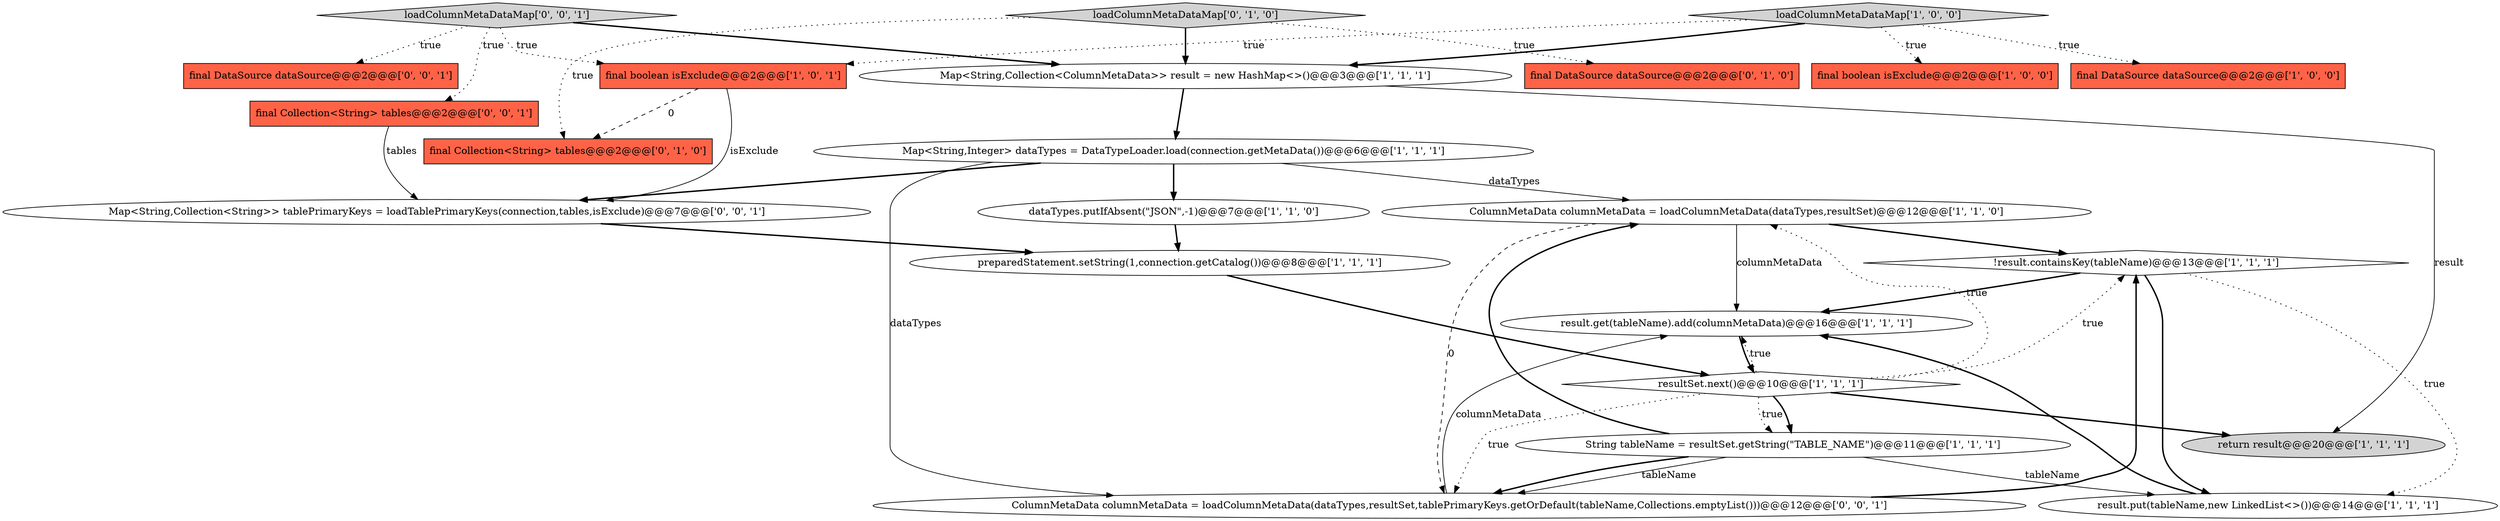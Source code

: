 digraph {
15 [style = filled, label = "final DataSource dataSource@@@2@@@['0', '1', '0']", fillcolor = tomato, shape = box image = "AAA0AAABBB2BBB"];
18 [style = filled, label = "final DataSource dataSource@@@2@@@['0', '0', '1']", fillcolor = tomato, shape = box image = "AAA0AAABBB3BBB"];
13 [style = filled, label = "ColumnMetaData columnMetaData = loadColumnMetaData(dataTypes,resultSet)@@@12@@@['1', '1', '0']", fillcolor = white, shape = ellipse image = "AAA0AAABBB1BBB"];
17 [style = filled, label = "final Collection<String> tables@@@2@@@['0', '1', '0']", fillcolor = tomato, shape = box image = "AAA1AAABBB2BBB"];
19 [style = filled, label = "final Collection<String> tables@@@2@@@['0', '0', '1']", fillcolor = tomato, shape = box image = "AAA0AAABBB3BBB"];
10 [style = filled, label = "return result@@@20@@@['1', '1', '1']", fillcolor = lightgray, shape = ellipse image = "AAA0AAABBB1BBB"];
11 [style = filled, label = "final boolean isExclude@@@2@@@['1', '0', '1']", fillcolor = tomato, shape = box image = "AAA0AAABBB1BBB"];
2 [style = filled, label = "Map<String,Collection<ColumnMetaData>> result = new HashMap<>()@@@3@@@['1', '1', '1']", fillcolor = white, shape = ellipse image = "AAA0AAABBB1BBB"];
3 [style = filled, label = "!result.containsKey(tableName)@@@13@@@['1', '1', '1']", fillcolor = white, shape = diamond image = "AAA0AAABBB1BBB"];
7 [style = filled, label = "preparedStatement.setString(1,connection.getCatalog())@@@8@@@['1', '1', '1']", fillcolor = white, shape = ellipse image = "AAA0AAABBB1BBB"];
1 [style = filled, label = "result.get(tableName).add(columnMetaData)@@@16@@@['1', '1', '1']", fillcolor = white, shape = ellipse image = "AAA0AAABBB1BBB"];
4 [style = filled, label = "final DataSource dataSource@@@2@@@['1', '0', '0']", fillcolor = tomato, shape = box image = "AAA0AAABBB1BBB"];
22 [style = filled, label = "Map<String,Collection<String>> tablePrimaryKeys = loadTablePrimaryKeys(connection,tables,isExclude)@@@7@@@['0', '0', '1']", fillcolor = white, shape = ellipse image = "AAA0AAABBB3BBB"];
20 [style = filled, label = "ColumnMetaData columnMetaData = loadColumnMetaData(dataTypes,resultSet,tablePrimaryKeys.getOrDefault(tableName,Collections.emptyList()))@@@12@@@['0', '0', '1']", fillcolor = white, shape = ellipse image = "AAA0AAABBB3BBB"];
0 [style = filled, label = "final boolean isExclude@@@2@@@['1', '0', '0']", fillcolor = tomato, shape = box image = "AAA0AAABBB1BBB"];
6 [style = filled, label = "loadColumnMetaDataMap['1', '0', '0']", fillcolor = lightgray, shape = diamond image = "AAA0AAABBB1BBB"];
12 [style = filled, label = "String tableName = resultSet.getString(\"TABLE_NAME\")@@@11@@@['1', '1', '1']", fillcolor = white, shape = ellipse image = "AAA0AAABBB1BBB"];
8 [style = filled, label = "Map<String,Integer> dataTypes = DataTypeLoader.load(connection.getMetaData())@@@6@@@['1', '1', '1']", fillcolor = white, shape = ellipse image = "AAA0AAABBB1BBB"];
16 [style = filled, label = "loadColumnMetaDataMap['0', '1', '0']", fillcolor = lightgray, shape = diamond image = "AAA0AAABBB2BBB"];
5 [style = filled, label = "resultSet.next()@@@10@@@['1', '1', '1']", fillcolor = white, shape = diamond image = "AAA0AAABBB1BBB"];
21 [style = filled, label = "loadColumnMetaDataMap['0', '0', '1']", fillcolor = lightgray, shape = diamond image = "AAA0AAABBB3BBB"];
14 [style = filled, label = "result.put(tableName,new LinkedList<>())@@@14@@@['1', '1', '1']", fillcolor = white, shape = ellipse image = "AAA0AAABBB1BBB"];
9 [style = filled, label = "dataTypes.putIfAbsent(\"JSON\",-1)@@@7@@@['1', '1', '0']", fillcolor = white, shape = ellipse image = "AAA0AAABBB1BBB"];
3->14 [style = bold, label=""];
20->3 [style = bold, label=""];
8->9 [style = bold, label=""];
11->22 [style = solid, label="isExclude"];
13->1 [style = solid, label="columnMetaData"];
21->18 [style = dotted, label="true"];
8->20 [style = solid, label="dataTypes"];
5->3 [style = dotted, label="true"];
5->13 [style = dotted, label="true"];
3->14 [style = dotted, label="true"];
5->12 [style = dotted, label="true"];
12->20 [style = solid, label="tableName"];
5->10 [style = bold, label=""];
11->17 [style = dashed, label="0"];
16->15 [style = dotted, label="true"];
12->14 [style = solid, label="tableName"];
6->2 [style = bold, label=""];
3->1 [style = bold, label=""];
21->2 [style = bold, label=""];
2->8 [style = bold, label=""];
12->13 [style = bold, label=""];
16->2 [style = bold, label=""];
8->13 [style = solid, label="dataTypes"];
14->1 [style = bold, label=""];
6->0 [style = dotted, label="true"];
6->4 [style = dotted, label="true"];
19->22 [style = solid, label="tables"];
22->7 [style = bold, label=""];
8->22 [style = bold, label=""];
12->20 [style = bold, label=""];
21->19 [style = dotted, label="true"];
7->5 [style = bold, label=""];
13->3 [style = bold, label=""];
13->20 [style = dashed, label="0"];
5->12 [style = bold, label=""];
5->1 [style = dotted, label="true"];
21->11 [style = dotted, label="true"];
2->10 [style = solid, label="result"];
16->17 [style = dotted, label="true"];
20->1 [style = solid, label="columnMetaData"];
5->20 [style = dotted, label="true"];
6->11 [style = dotted, label="true"];
1->5 [style = bold, label=""];
9->7 [style = bold, label=""];
}
